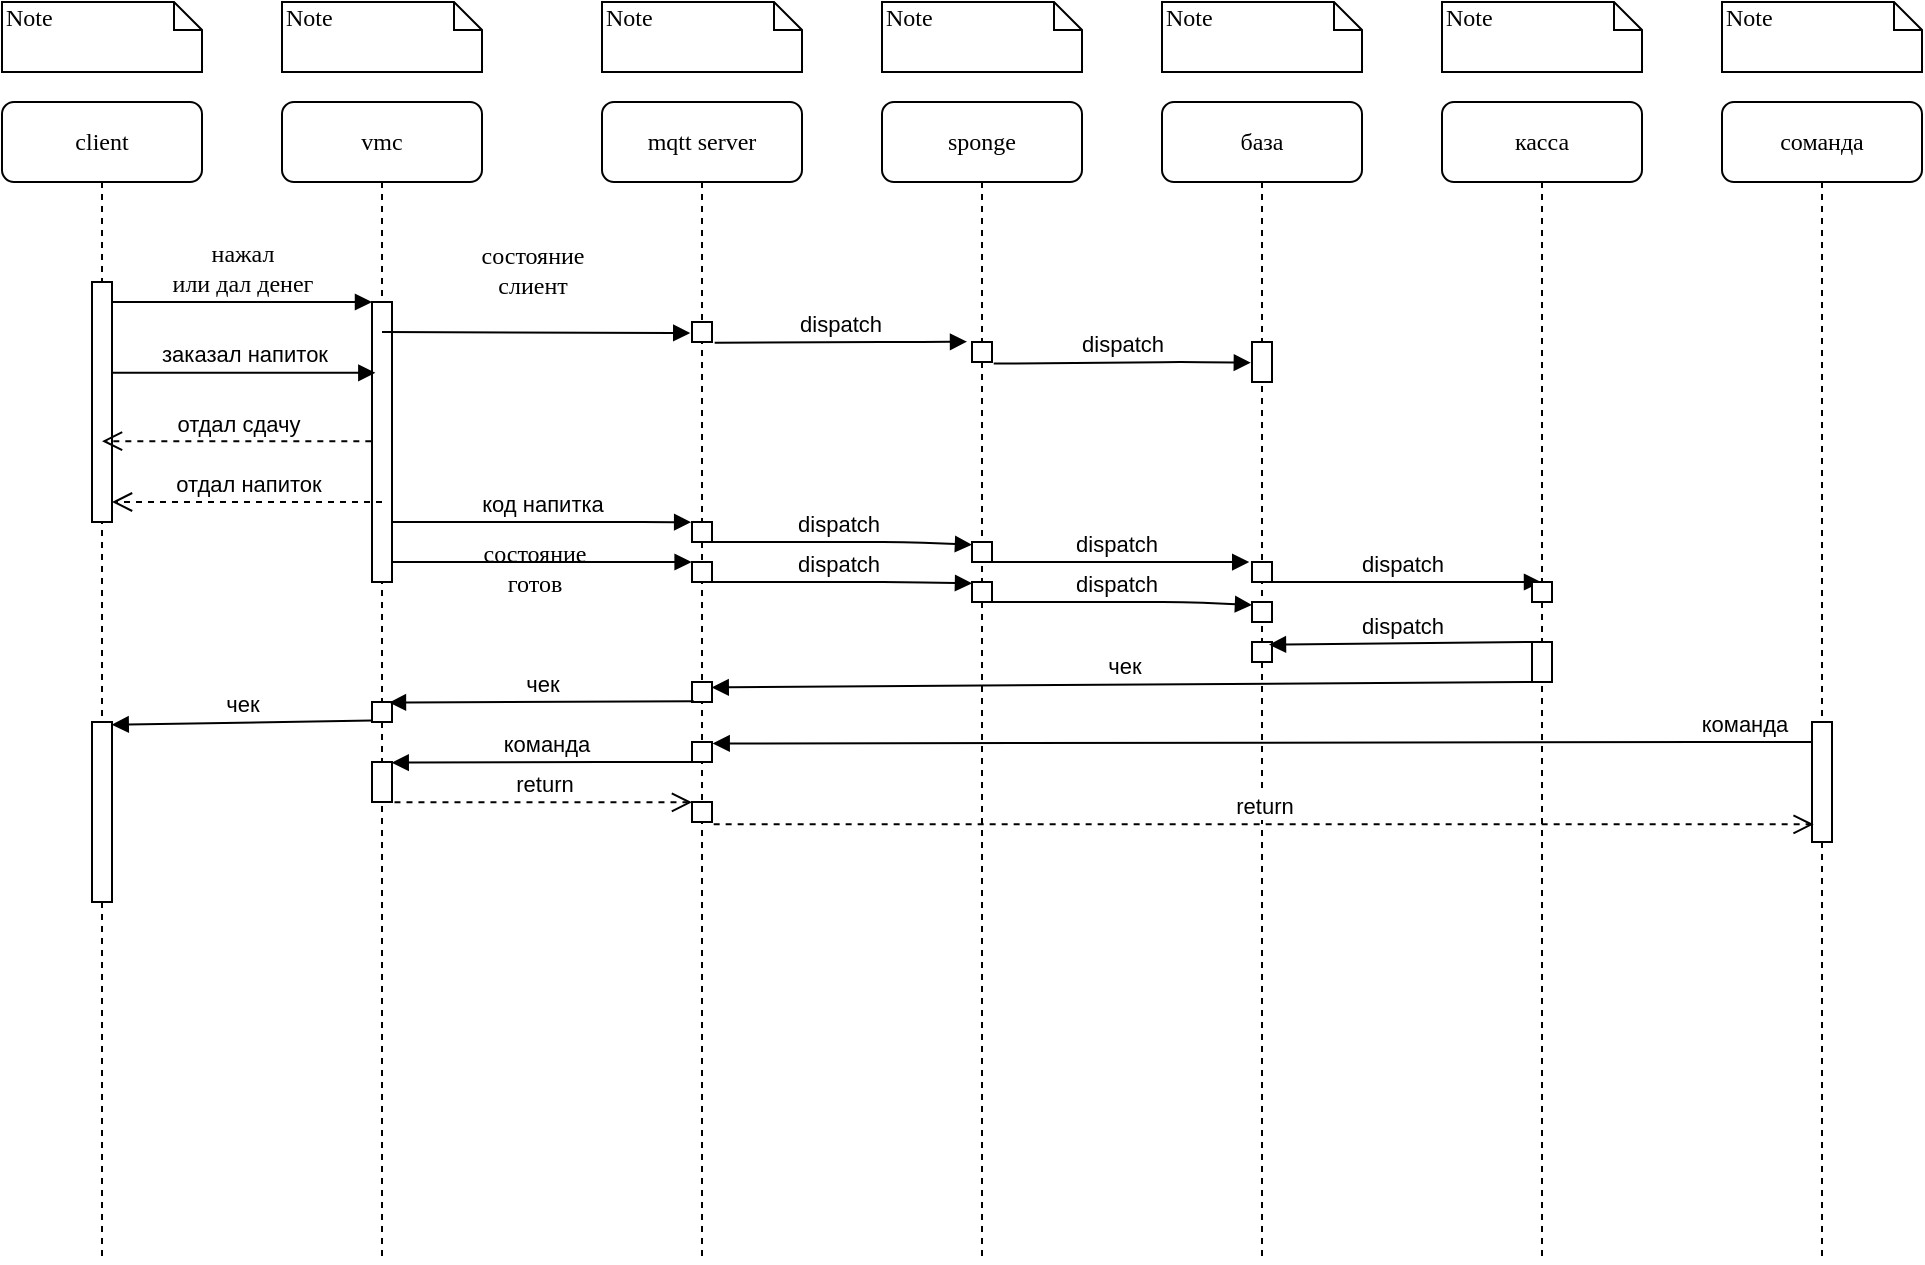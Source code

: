 <mxfile version="17.2.1" type="device" pages="2"><diagram name="Page-1" id="13e1069c-82ec-6db2-03f1-153e76fe0fe0"><mxGraphModel dx="1102" dy="977" grid="1" gridSize="10" guides="1" tooltips="1" connect="1" arrows="1" fold="1" page="1" pageScale="1" pageWidth="1100" pageHeight="850" background="none" math="0" shadow="0"><root><mxCell id="0"/><mxCell id="1" parent="0"/><mxCell id="7baba1c4bc27f4b0-2" value="vmc" style="shape=umlLifeline;perimeter=lifelinePerimeter;whiteSpace=wrap;html=1;container=1;collapsible=0;recursiveResize=0;outlineConnect=0;rounded=1;shadow=0;comic=0;labelBackgroundColor=none;strokeWidth=1;fontFamily=Verdana;fontSize=12;align=center;" parent="1" vertex="1"><mxGeometry x="240" y="80" width="100" height="580" as="geometry"/></mxCell><mxCell id="7baba1c4bc27f4b0-10" value="" style="html=1;points=[];perimeter=orthogonalPerimeter;rounded=0;shadow=0;comic=0;labelBackgroundColor=none;strokeWidth=1;fontFamily=Verdana;fontSize=12;align=center;" parent="7baba1c4bc27f4b0-2" vertex="1"><mxGeometry x="45" y="100" width="10" height="140" as="geometry"/></mxCell><mxCell id="7baba1c4bc27f4b0-3" value="&lt;div&gt;mqtt server&lt;/div&gt;" style="shape=umlLifeline;perimeter=lifelinePerimeter;whiteSpace=wrap;html=1;container=1;collapsible=0;recursiveResize=0;outlineConnect=0;rounded=1;shadow=0;comic=0;labelBackgroundColor=none;strokeWidth=1;fontFamily=Verdana;fontSize=12;align=center;" parent="1" vertex="1"><mxGeometry x="400" y="80" width="100" height="580" as="geometry"/></mxCell><mxCell id="7baba1c4bc27f4b0-4" value="sponge" style="shape=umlLifeline;perimeter=lifelinePerimeter;whiteSpace=wrap;html=1;container=1;collapsible=0;recursiveResize=0;outlineConnect=0;rounded=1;shadow=0;comic=0;labelBackgroundColor=none;strokeWidth=1;fontFamily=Verdana;fontSize=12;align=center;" parent="1" vertex="1"><mxGeometry x="540" y="80" width="100" height="580" as="geometry"/></mxCell><mxCell id="7baba1c4bc27f4b0-5" value="база" style="shape=umlLifeline;perimeter=lifelinePerimeter;whiteSpace=wrap;html=1;container=1;collapsible=0;recursiveResize=0;outlineConnect=0;rounded=1;shadow=0;comic=0;labelBackgroundColor=none;strokeWidth=1;fontFamily=Verdana;fontSize=12;align=center;" parent="1" vertex="1"><mxGeometry x="680" y="80" width="100" height="580" as="geometry"/></mxCell><mxCell id="7baba1c4bc27f4b0-6" value="&lt;div&gt;касса&lt;/div&gt;" style="shape=umlLifeline;perimeter=lifelinePerimeter;whiteSpace=wrap;html=1;container=1;collapsible=0;recursiveResize=0;outlineConnect=0;rounded=1;shadow=0;comic=0;labelBackgroundColor=none;strokeWidth=1;fontFamily=Verdana;fontSize=12;align=center;" parent="1" vertex="1"><mxGeometry x="820" y="80" width="100" height="580" as="geometry"/></mxCell><mxCell id="7baba1c4bc27f4b0-7" value="соманда" style="shape=umlLifeline;perimeter=lifelinePerimeter;whiteSpace=wrap;html=1;container=1;collapsible=0;recursiveResize=0;outlineConnect=0;rounded=1;shadow=0;comic=0;labelBackgroundColor=none;strokeWidth=1;fontFamily=Verdana;fontSize=12;align=center;" parent="1" vertex="1"><mxGeometry x="960" y="80" width="100" height="580" as="geometry"/></mxCell><mxCell id="7baba1c4bc27f4b0-8" value="&lt;div&gt;client&lt;/div&gt;" style="shape=umlLifeline;perimeter=lifelinePerimeter;whiteSpace=wrap;html=1;container=1;collapsible=0;recursiveResize=0;outlineConnect=0;rounded=1;shadow=0;comic=0;labelBackgroundColor=none;strokeWidth=1;fontFamily=Verdana;fontSize=12;align=center;" parent="1" vertex="1"><mxGeometry x="100" y="80" width="100" height="580" as="geometry"/></mxCell><mxCell id="7baba1c4bc27f4b0-9" value="" style="html=1;points=[];perimeter=orthogonalPerimeter;rounded=0;shadow=0;comic=0;labelBackgroundColor=none;strokeWidth=1;fontFamily=Verdana;fontSize=12;align=center;" parent="7baba1c4bc27f4b0-8" vertex="1"><mxGeometry x="45" y="90" width="10" height="120" as="geometry"/></mxCell><mxCell id="7baba1c4bc27f4b0-11" value="нажал &lt;br&gt;или дал денег" style="html=1;verticalAlign=bottom;endArrow=block;entryX=0;entryY=0;labelBackgroundColor=none;fontFamily=Verdana;fontSize=12;edgeStyle=elbowEdgeStyle;elbow=vertical;" parent="1" source="7baba1c4bc27f4b0-9" target="7baba1c4bc27f4b0-10" edge="1"><mxGeometry relative="1" as="geometry"><mxPoint x="220" y="190" as="sourcePoint"/></mxGeometry></mxCell><mxCell id="7baba1c4bc27f4b0-14" value="&lt;div&gt;состояние &lt;br&gt;&lt;/div&gt;&lt;div&gt;слиент&lt;/div&gt;" style="html=1;verticalAlign=bottom;endArrow=block;labelBackgroundColor=none;fontFamily=Verdana;fontSize=12;edgeStyle=elbowEdgeStyle;elbow=vertical;entryX=-0.088;entryY=0.567;entryDx=0;entryDy=0;entryPerimeter=0;" parent="1" target="6Q0zn3Mrlz4y0cBQTXPD-2" edge="1"><mxGeometry x="-0.029" y="15" relative="1" as="geometry"><mxPoint x="290" y="195" as="sourcePoint"/><mxPoint x="445" y="195.333" as="targetPoint"/><mxPoint as="offset"/></mxGeometry></mxCell><mxCell id="7baba1c4bc27f4b0-40" value="Note" style="shape=note;whiteSpace=wrap;html=1;size=14;verticalAlign=top;align=left;spacingTop=-6;rounded=0;shadow=0;comic=0;labelBackgroundColor=none;strokeWidth=1;fontFamily=Verdana;fontSize=12" parent="1" vertex="1"><mxGeometry x="100" y="30" width="100" height="35" as="geometry"/></mxCell><mxCell id="7baba1c4bc27f4b0-41" value="Note" style="shape=note;whiteSpace=wrap;html=1;size=14;verticalAlign=top;align=left;spacingTop=-6;rounded=0;shadow=0;comic=0;labelBackgroundColor=none;strokeWidth=1;fontFamily=Verdana;fontSize=12" parent="1" vertex="1"><mxGeometry x="240" y="30" width="100" height="35" as="geometry"/></mxCell><mxCell id="7baba1c4bc27f4b0-42" value="Note" style="shape=note;whiteSpace=wrap;html=1;size=14;verticalAlign=top;align=left;spacingTop=-6;rounded=0;shadow=0;comic=0;labelBackgroundColor=none;strokeWidth=1;fontFamily=Verdana;fontSize=12" parent="1" vertex="1"><mxGeometry x="400" y="30" width="100" height="35" as="geometry"/></mxCell><mxCell id="7baba1c4bc27f4b0-43" value="Note" style="shape=note;whiteSpace=wrap;html=1;size=14;verticalAlign=top;align=left;spacingTop=-6;rounded=0;shadow=0;comic=0;labelBackgroundColor=none;strokeWidth=1;fontFamily=Verdana;fontSize=12" parent="1" vertex="1"><mxGeometry x="540" y="30" width="100" height="35" as="geometry"/></mxCell><mxCell id="7baba1c4bc27f4b0-44" value="Note" style="shape=note;whiteSpace=wrap;html=1;size=14;verticalAlign=top;align=left;spacingTop=-6;rounded=0;shadow=0;comic=0;labelBackgroundColor=none;strokeWidth=1;fontFamily=Verdana;fontSize=12" parent="1" vertex="1"><mxGeometry x="680" y="30" width="100" height="35" as="geometry"/></mxCell><mxCell id="7baba1c4bc27f4b0-45" value="Note" style="shape=note;whiteSpace=wrap;html=1;size=14;verticalAlign=top;align=left;spacingTop=-6;rounded=0;shadow=0;comic=0;labelBackgroundColor=none;strokeWidth=1;fontFamily=Verdana;fontSize=12" parent="1" vertex="1"><mxGeometry x="820" y="30" width="100" height="35" as="geometry"/></mxCell><mxCell id="7baba1c4bc27f4b0-46" value="Note" style="shape=note;whiteSpace=wrap;html=1;size=14;verticalAlign=top;align=left;spacingTop=-6;rounded=0;shadow=0;comic=0;labelBackgroundColor=none;strokeWidth=1;fontFamily=Verdana;fontSize=12" parent="1" vertex="1"><mxGeometry x="960" y="30" width="100" height="35" as="geometry"/></mxCell><mxCell id="YEw49gyUnWxA3l_J1e2n-14" value="отдал напиток" style="html=1;verticalAlign=bottom;endArrow=open;dashed=1;endSize=8;" parent="1" source="7baba1c4bc27f4b0-2" target="7baba1c4bc27f4b0-9" edge="1"><mxGeometry relative="1" as="geometry"><mxPoint x="280" y="279" as="sourcePoint"/><mxPoint x="310" y="170" as="targetPoint"/><Array as="points"><mxPoint x="290" y="280"/></Array></mxGeometry></mxCell><mxCell id="YEw49gyUnWxA3l_J1e2n-16" value="заказал напиток" style="html=1;verticalAlign=bottom;endArrow=block;entryX=0.167;entryY=0.253;entryDx=0;entryDy=0;entryPerimeter=0;" parent="1" source="7baba1c4bc27f4b0-9" target="7baba1c4bc27f4b0-10" edge="1"><mxGeometry width="80" relative="1" as="geometry"><mxPoint x="190" y="210.0" as="sourcePoint"/><mxPoint x="270" y="210.0" as="targetPoint"/></mxGeometry></mxCell><mxCell id="YEw49gyUnWxA3l_J1e2n-17" value="отдал сдачу" style="html=1;verticalAlign=bottom;endArrow=open;dashed=1;endSize=8;" parent="1" target="7baba1c4bc27f4b0-8" edge="1"><mxGeometry relative="1" as="geometry"><mxPoint x="284.667" y="249.58" as="sourcePoint"/><mxPoint x="150" y="249.58" as="targetPoint"/><Array as="points"><mxPoint x="285" y="249.58"/><mxPoint x="195" y="249.58"/></Array></mxGeometry></mxCell><mxCell id="YEw49gyUnWxA3l_J1e2n-33" value="dispatch" style="html=1;verticalAlign=bottom;endArrow=block;entryX=-0.248;entryY=-0.014;entryDx=0;entryDy=0;entryPerimeter=0;exitX=1.133;exitY=1.033;exitDx=0;exitDy=0;exitPerimeter=0;" parent="1" source="6Q0zn3Mrlz4y0cBQTXPD-2" target="6Q0zn3Mrlz4y0cBQTXPD-6" edge="1"><mxGeometry width="80" relative="1" as="geometry"><mxPoint x="390" y="340" as="sourcePoint"/><mxPoint x="470" y="340" as="targetPoint"/><Array as="points"><mxPoint x="550" y="200"/></Array></mxGeometry></mxCell><mxCell id="YEw49gyUnWxA3l_J1e2n-34" value="dispatch" style="html=1;verticalAlign=bottom;endArrow=block;entryX=-0.057;entryY=0.517;entryDx=0;entryDy=0;entryPerimeter=0;exitX=1.086;exitY=1.081;exitDx=0;exitDy=0;exitPerimeter=0;" parent="1" source="6Q0zn3Mrlz4y0cBQTXPD-6" target="6Q0zn3Mrlz4y0cBQTXPD-5" edge="1"><mxGeometry width="80" relative="1" as="geometry"><mxPoint x="610" y="330" as="sourcePoint"/><mxPoint x="690" y="330" as="targetPoint"/><Array as="points"><mxPoint x="690" y="210"/></Array></mxGeometry></mxCell><mxCell id="YEw49gyUnWxA3l_J1e2n-35" value="код напитка" style="html=1;verticalAlign=bottom;endArrow=block;entryX=-0.042;entryY=0.009;entryDx=0;entryDy=0;entryPerimeter=0;" parent="1" source="7baba1c4bc27f4b0-10" target="6Q0zn3Mrlz4y0cBQTXPD-4" edge="1"><mxGeometry width="80" relative="1" as="geometry"><mxPoint x="390" y="340" as="sourcePoint"/><mxPoint x="470" y="340" as="targetPoint"/><Array as="points"><mxPoint x="410" y="290"/></Array></mxGeometry></mxCell><mxCell id="YEw49gyUnWxA3l_J1e2n-36" value="dispatch" style="html=1;verticalAlign=bottom;endArrow=block;entryX=0;entryY=0.133;entryDx=0;entryDy=0;entryPerimeter=0;" parent="1" target="6Q0zn3Mrlz4y0cBQTXPD-10" edge="1"><mxGeometry width="80" relative="1" as="geometry"><mxPoint x="450.167" y="300" as="sourcePoint"/><mxPoint x="590.0" y="300" as="targetPoint"/><Array as="points"><mxPoint x="550.5" y="300"/></Array></mxGeometry></mxCell><mxCell id="YEw49gyUnWxA3l_J1e2n-37" value="dispatch" style="html=1;verticalAlign=bottom;endArrow=block;entryX=-0.139;entryY=0.006;entryDx=0;entryDy=0;entryPerimeter=0;" parent="1" target="6Q0zn3Mrlz4y0cBQTXPD-14" edge="1"><mxGeometry width="80" relative="1" as="geometry"><mxPoint x="589.997" y="310" as="sourcePoint"/><mxPoint x="729.83" y="310" as="targetPoint"/><Array as="points"><mxPoint x="690.33" y="310"/></Array></mxGeometry></mxCell><mxCell id="YEw49gyUnWxA3l_J1e2n-38" value="dispatch" style="html=1;verticalAlign=bottom;endArrow=block;" parent="1" target="7baba1c4bc27f4b0-6" edge="1"><mxGeometry width="80" relative="1" as="geometry"><mxPoint x="730" y="320" as="sourcePoint"/><mxPoint x="810" y="320" as="targetPoint"/></mxGeometry></mxCell><mxCell id="YEw49gyUnWxA3l_J1e2n-44" value="&lt;div&gt;состояние &lt;br&gt;&lt;/div&gt;&lt;div&gt;готов&lt;/div&gt;" style="html=1;verticalAlign=bottom;endArrow=block;labelBackgroundColor=none;fontFamily=Verdana;fontSize=12;edgeStyle=elbowEdgeStyle;elbow=vertical;entryX=-0.019;entryY=-0.037;entryDx=0;entryDy=0;entryPerimeter=0;" parent="1" target="6Q0zn3Mrlz4y0cBQTXPD-11" edge="1"><mxGeometry x="-0.057" y="-20" relative="1" as="geometry"><mxPoint x="295" y="310" as="sourcePoint"/><mxPoint x="454.5" y="310.333" as="targetPoint"/><mxPoint as="offset"/></mxGeometry></mxCell><mxCell id="YEw49gyUnWxA3l_J1e2n-45" value="dispatch" style="html=1;verticalAlign=bottom;endArrow=block;entryX=0;entryY=0.067;entryDx=0;entryDy=0;entryPerimeter=0;" parent="1" target="6Q0zn3Mrlz4y0cBQTXPD-19" edge="1"><mxGeometry width="80" relative="1" as="geometry"><mxPoint x="450.167" y="320" as="sourcePoint"/><mxPoint x="590" y="320" as="targetPoint"/><Array as="points"><mxPoint x="550.5" y="320"/></Array></mxGeometry></mxCell><mxCell id="YEw49gyUnWxA3l_J1e2n-46" value="dispatch" style="html=1;verticalAlign=bottom;endArrow=block;entryX=0;entryY=0.144;entryDx=0;entryDy=0;entryPerimeter=0;" parent="1" target="6Q0zn3Mrlz4y0cBQTXPD-23" edge="1"><mxGeometry width="80" relative="1" as="geometry"><mxPoint x="589.997" y="330" as="sourcePoint"/><mxPoint x="729.83" y="330" as="targetPoint"/><Array as="points"><mxPoint x="690.33" y="330"/></Array></mxGeometry></mxCell><mxCell id="YEw49gyUnWxA3l_J1e2n-48" value="команда" style="html=1;verticalAlign=bottom;endArrow=block;entryX=1.035;entryY=0.074;entryDx=0;entryDy=0;entryPerimeter=0;" parent="1" source="7baba1c4bc27f4b0-7" target="6Q0zn3Mrlz4y0cBQTXPD-17" edge="1"><mxGeometry x="-0.859" width="80" relative="1" as="geometry"><mxPoint x="880" y="480" as="sourcePoint"/><mxPoint x="960" y="480" as="targetPoint"/><Array as="points"><mxPoint x="960" y="400"/></Array><mxPoint as="offset"/></mxGeometry></mxCell><mxCell id="YEw49gyUnWxA3l_J1e2n-49" value="" style="html=1;points=[];perimeter=orthogonalPerimeter;" parent="1" vertex="1"><mxGeometry x="1005" y="390" width="10" height="60" as="geometry"/></mxCell><mxCell id="YEw49gyUnWxA3l_J1e2n-51" value="команда" style="html=1;verticalAlign=bottom;endArrow=block;entryX=0.986;entryY=0.016;entryDx=0;entryDy=0;entryPerimeter=0;" parent="1" source="7baba1c4bc27f4b0-3" target="YEw49gyUnWxA3l_J1e2n-52" edge="1"><mxGeometry width="80" relative="1" as="geometry"><mxPoint x="340" y="490" as="sourcePoint"/><mxPoint x="420" y="490" as="targetPoint"/><Array as="points"><mxPoint x="410" y="410"/></Array></mxGeometry></mxCell><mxCell id="YEw49gyUnWxA3l_J1e2n-52" value="" style="html=1;points=[];perimeter=orthogonalPerimeter;" parent="1" vertex="1"><mxGeometry x="285" y="410" width="10" height="20" as="geometry"/></mxCell><mxCell id="YEw49gyUnWxA3l_J1e2n-58" value="return" style="html=1;verticalAlign=bottom;endArrow=open;dashed=1;endSize=8;exitX=1.124;exitY=1.008;exitDx=0;exitDy=0;exitPerimeter=0;" parent="1" source="YEw49gyUnWxA3l_J1e2n-52" target="6Q0zn3Mrlz4y0cBQTXPD-7" edge="1"><mxGeometry relative="1" as="geometry"><mxPoint x="295" y="490.0" as="sourcePoint"/><mxPoint x="447.0" y="490.0" as="targetPoint"/></mxGeometry></mxCell><mxCell id="YEw49gyUnWxA3l_J1e2n-59" value="return" style="html=1;verticalAlign=bottom;endArrow=open;dashed=1;endSize=8;exitX=1.083;exitY=1.117;exitDx=0;exitDy=0;exitPerimeter=0;entryX=0.083;entryY=0.853;entryDx=0;entryDy=0;entryPerimeter=0;" parent="1" source="6Q0zn3Mrlz4y0cBQTXPD-7" target="YEw49gyUnWxA3l_J1e2n-49" edge="1"><mxGeometry relative="1" as="geometry"><mxPoint x="453.33" y="500" as="sourcePoint"/><mxPoint x="990" y="441" as="targetPoint"/></mxGeometry></mxCell><mxCell id="6Q0zn3Mrlz4y0cBQTXPD-2" value="" style="html=1;points=[];perimeter=orthogonalPerimeter;" parent="1" vertex="1"><mxGeometry x="445" y="190" width="10" height="10" as="geometry"/></mxCell><mxCell id="6Q0zn3Mrlz4y0cBQTXPD-4" value="" style="html=1;points=[];perimeter=orthogonalPerimeter;" parent="1" vertex="1"><mxGeometry x="445" y="290" width="10" height="10" as="geometry"/></mxCell><mxCell id="6Q0zn3Mrlz4y0cBQTXPD-5" value="" style="html=1;points=[];perimeter=orthogonalPerimeter;" parent="1" vertex="1"><mxGeometry x="725" y="200" width="10" height="20" as="geometry"/></mxCell><mxCell id="6Q0zn3Mrlz4y0cBQTXPD-6" value="" style="html=1;points=[];perimeter=orthogonalPerimeter;" parent="1" vertex="1"><mxGeometry x="585" y="200" width="10" height="10" as="geometry"/></mxCell><mxCell id="6Q0zn3Mrlz4y0cBQTXPD-7" value="" style="html=1;points=[];perimeter=orthogonalPerimeter;" parent="1" vertex="1"><mxGeometry x="445" y="430" width="10" height="10" as="geometry"/></mxCell><mxCell id="6Q0zn3Mrlz4y0cBQTXPD-10" value="" style="html=1;points=[];perimeter=orthogonalPerimeter;" parent="1" vertex="1"><mxGeometry x="585" y="300" width="10" height="10" as="geometry"/></mxCell><mxCell id="6Q0zn3Mrlz4y0cBQTXPD-11" value="" style="html=1;points=[];perimeter=orthogonalPerimeter;" parent="1" vertex="1"><mxGeometry x="445" y="310" width="10" height="10" as="geometry"/></mxCell><mxCell id="6Q0zn3Mrlz4y0cBQTXPD-12" value="" style="html=1;points=[];perimeter=orthogonalPerimeter;" parent="1" vertex="1"><mxGeometry x="285" y="380" width="10" height="10" as="geometry"/></mxCell><mxCell id="6Q0zn3Mrlz4y0cBQTXPD-13" value="" style="html=1;points=[];perimeter=orthogonalPerimeter;" parent="1" vertex="1"><mxGeometry x="445" y="370" width="10" height="10" as="geometry"/></mxCell><mxCell id="6Q0zn3Mrlz4y0cBQTXPD-14" value="" style="html=1;points=[];perimeter=orthogonalPerimeter;" parent="1" vertex="1"><mxGeometry x="725" y="310" width="10" height="10" as="geometry"/></mxCell><mxCell id="6Q0zn3Mrlz4y0cBQTXPD-15" value="" style="html=1;points=[];perimeter=orthogonalPerimeter;" parent="1" vertex="1"><mxGeometry x="865" y="350" width="10" height="20" as="geometry"/></mxCell><mxCell id="6Q0zn3Mrlz4y0cBQTXPD-16" value="" style="html=1;points=[];perimeter=orthogonalPerimeter;" parent="1" vertex="1"><mxGeometry x="145" y="390" width="10" height="90" as="geometry"/></mxCell><mxCell id="6Q0zn3Mrlz4y0cBQTXPD-17" value="" style="html=1;points=[];perimeter=orthogonalPerimeter;" parent="1" vertex="1"><mxGeometry x="445" y="400" width="10" height="10" as="geometry"/></mxCell><mxCell id="6Q0zn3Mrlz4y0cBQTXPD-19" value="" style="html=1;points=[];perimeter=orthogonalPerimeter;" parent="1" vertex="1"><mxGeometry x="585" y="320" width="10" height="10" as="geometry"/></mxCell><mxCell id="6Q0zn3Mrlz4y0cBQTXPD-22" value="" style="html=1;points=[];perimeter=orthogonalPerimeter;" parent="1" vertex="1"><mxGeometry x="725" y="350" width="10" height="10" as="geometry"/></mxCell><mxCell id="6Q0zn3Mrlz4y0cBQTXPD-23" value="" style="html=1;points=[];perimeter=orthogonalPerimeter;" parent="1" vertex="1"><mxGeometry x="725" y="330" width="10" height="10" as="geometry"/></mxCell><mxCell id="6Q0zn3Mrlz4y0cBQTXPD-26" value="" style="html=1;points=[];perimeter=orthogonalPerimeter;" parent="1" vertex="1"><mxGeometry x="865" y="320" width="10" height="10" as="geometry"/></mxCell><mxCell id="6Q0zn3Mrlz4y0cBQTXPD-27" value="dispatch" style="html=1;verticalAlign=bottom;endArrow=block;exitX=0.159;exitY=-0.003;exitDx=0;exitDy=0;exitPerimeter=0;entryX=0.848;entryY=0.131;entryDx=0;entryDy=0;entryPerimeter=0;" parent="1" source="6Q0zn3Mrlz4y0cBQTXPD-15" target="6Q0zn3Mrlz4y0cBQTXPD-22" edge="1"><mxGeometry width="80" relative="1" as="geometry"><mxPoint x="760" y="350" as="sourcePoint"/><mxPoint x="840" y="350" as="targetPoint"/></mxGeometry></mxCell><mxCell id="6Q0zn3Mrlz4y0cBQTXPD-28" value="чек" style="html=1;verticalAlign=bottom;endArrow=block;exitX=0.159;exitY=0.997;exitDx=0;exitDy=0;exitPerimeter=0;entryX=0.986;entryY=0.269;entryDx=0;entryDy=0;entryPerimeter=0;" parent="1" source="6Q0zn3Mrlz4y0cBQTXPD-15" target="6Q0zn3Mrlz4y0cBQTXPD-13" edge="1"><mxGeometry width="80" relative="1" as="geometry"><mxPoint x="750" y="370" as="sourcePoint"/><mxPoint x="830" y="370" as="targetPoint"/></mxGeometry></mxCell><mxCell id="6Q0zn3Mrlz4y0cBQTXPD-29" value="&lt;div&gt;чек&lt;/div&gt;" style="html=1;verticalAlign=bottom;endArrow=block;exitX=0.09;exitY=0.959;exitDx=0;exitDy=0;exitPerimeter=0;entryX=0.848;entryY=0.028;entryDx=0;entryDy=0;entryPerimeter=0;" parent="1" source="6Q0zn3Mrlz4y0cBQTXPD-13" target="6Q0zn3Mrlz4y0cBQTXPD-12" edge="1"><mxGeometry width="80" relative="1" as="geometry"><mxPoint x="340" y="349.31" as="sourcePoint"/><mxPoint x="420" y="349.31" as="targetPoint"/></mxGeometry></mxCell><mxCell id="6Q0zn3Mrlz4y0cBQTXPD-30" value="чек" style="html=1;verticalAlign=bottom;endArrow=block;exitX=0.09;exitY=0.959;exitDx=0;exitDy=0;exitPerimeter=0;entryX=0.986;entryY=0.015;entryDx=0;entryDy=0;entryPerimeter=0;" parent="1" target="6Q0zn3Mrlz4y0cBQTXPD-16" edge="1"><mxGeometry width="80" relative="1" as="geometry"><mxPoint x="285.0" y="389.31" as="sourcePoint"/><mxPoint x="132.58" y="390" as="targetPoint"/></mxGeometry></mxCell></root></mxGraphModel></diagram><diagram id="Evw9ua-XyTRHrKgiXs14" name="QR pay"><mxGraphModel dx="722" dy="616" grid="1" gridSize="10" guides="1" tooltips="1" connect="1" arrows="1" fold="1" page="1" pageScale="1" pageWidth="1169" pageHeight="827" math="0" shadow="0"><root><mxCell id="ZUaFuSOzdFuLuTceaGKK-0"/><mxCell id="ZUaFuSOzdFuLuTceaGKK-1" parent="ZUaFuSOzdFuLuTceaGKK-0"/><mxCell id="j3_WyYq9qNtgZPfA4RPi-10" value="сброс QR" style="endArrow=classic;html=1;rounded=0;fontSize=8;strokeColor=default;" parent="ZUaFuSOzdFuLuTceaGKK-1" source="gB1osuDlbKmSC2lYXFxJ-5" edge="1"><mxGeometry x="-0.023" y="10" width="50" height="50" relative="1" as="geometry"><mxPoint x="437.024" y="367" as="sourcePoint"/><mxPoint x="580.5" y="367" as="targetPoint"/><Array as="points"><mxPoint x="560" y="367"/></Array><mxPoint as="offset"/></mxGeometry></mxCell><mxCell id="_ihWli41ythA1dmQ43kQ-8" value="успешно приготовил" style="html=1;verticalAlign=bottom;endArrow=block;labelBackgroundColor=none;fontFamily=Verdana;fontSize=9;edgeStyle=elbowEdgeStyle;elbow=vertical;" parent="ZUaFuSOzdFuLuTceaGKK-1" edge="1"><mxGeometry x="-0.686" relative="1" as="geometry"><mxPoint x="279.929" y="383" as="sourcePoint"/><mxPoint x="715.5" y="383" as="targetPoint"/><mxPoint as="offset"/><Array as="points"/></mxGeometry></mxCell><mxCell id="j3_WyYq9qNtgZPfA4RPi-9" value="запись оплаты" style="endArrow=classic;html=1;rounded=0;fontSize=8;strokeColor=default;" parent="ZUaFuSOzdFuLuTceaGKK-1" source="gB1osuDlbKmSC2lYXFxJ-5" edge="1"><mxGeometry x="0.518" y="10" width="50" height="50" relative="1" as="geometry"><mxPoint x="437.024" y="349" as="sourcePoint"/><mxPoint x="715.5" y="349" as="targetPoint"/><Array as="points"/><mxPoint as="offset"/></mxGeometry></mxCell><mxCell id="j3_WyYq9qNtgZPfA4RPi-5" value="оплата" style="endArrow=classic;html=1;rounded=0;fontSize=9;strokeColor=default;" parent="ZUaFuSOzdFuLuTceaGKK-1" source="gB1osuDlbKmSC2lYXFxJ-3" edge="1"><mxGeometry x="-0.718" y="10" width="50" height="50" relative="1" as="geometry"><mxPoint x="160" y="305" as="sourcePoint"/><mxPoint x="580.5" y="305" as="targetPoint"/><mxPoint as="offset"/></mxGeometry></mxCell><mxCell id="gB1osuDlbKmSC2lYXFxJ-0" value="vmc" style="shape=umlLifeline;perimeter=lifelinePerimeter;whiteSpace=wrap;html=1;container=1;collapsible=0;recursiveResize=0;outlineConnect=0;rounded=1;shadow=0;comic=0;labelBackgroundColor=none;strokeWidth=1;fontFamily=Verdana;fontSize=12;align=center;" parent="ZUaFuSOzdFuLuTceaGKK-1" vertex="1"><mxGeometry x="230" y="80" width="100" height="720" as="geometry"/></mxCell><mxCell id="_ihWli41ythA1dmQ43kQ-6" value="команда готовить" style="html=1;verticalAlign=bottom;endArrow=open;dashed=1;endSize=8;exitX=-0.033;exitY=0.667;exitDx=0;exitDy=0;exitPerimeter=0;" parent="gB1osuDlbKmSC2lYXFxJ-0" target="gB1osuDlbKmSC2lYXFxJ-0" edge="1"><mxGeometry x="0.028" relative="1" as="geometry"><mxPoint x="188.67" y="278" as="sourcePoint"/><mxPoint x="55" y="278.16" as="targetPoint"/><mxPoint as="offset"/></mxGeometry></mxCell><mxCell id="j3_WyYq9qNtgZPfA4RPi-57" value="успешно отдал" style="html=1;verticalAlign=bottom;endArrow=open;dashed=1;endSize=8;" parent="gB1osuDlbKmSC2lYXFxJ-0" edge="1"><mxGeometry relative="1" as="geometry"><mxPoint x="54" y="289.17" as="sourcePoint"/><mxPoint x="-74.17" y="289.17" as="targetPoint"/></mxGeometry></mxCell><mxCell id="j3_WyYq9qNtgZPfA4RPi-59" value="оплата прошла" style="html=1;verticalAlign=bottom;endArrow=open;dashed=1;endSize=8;" parent="gB1osuDlbKmSC2lYXFxJ-0" edge="1"><mxGeometry relative="1" as="geometry"><mxPoint x="355" y="247.3" as="sourcePoint"/><mxPoint x="194.429" y="247.3" as="targetPoint"/></mxGeometry></mxCell><mxCell id="gB1osuDlbKmSC2lYXFxJ-3" value="&lt;div&gt;client&lt;/div&gt;" style="shape=umlLifeline;perimeter=lifelinePerimeter;whiteSpace=wrap;html=1;container=1;collapsible=0;recursiveResize=0;outlineConnect=0;rounded=1;shadow=0;comic=0;labelBackgroundColor=none;strokeWidth=1;fontFamily=Verdana;fontSize=12;align=center;" parent="ZUaFuSOzdFuLuTceaGKK-1" vertex="1"><mxGeometry x="100" y="80" width="103" height="720" as="geometry"/></mxCell><mxCell id="j3_WyYq9qNtgZPfA4RPi-24" value="complete" style="swimlane;horizontal=0;fontSize=16;fontColor=#CCCCCC;labelBorderColor=none;strokeColor=#9999FF;" parent="gB1osuDlbKmSC2lYXFxJ-3" vertex="1"><mxGeometry x="-10" y="210" width="680" height="170" as="geometry"/></mxCell><mxCell id="j3_WyYq9qNtgZPfA4RPi-38" value="" style="html=1;points=[];perimeter=orthogonalPerimeter;rounded=0;shadow=0;comic=0;labelBackgroundColor=none;strokeWidth=1;fontFamily=Verdana;fontSize=12;align=center;" parent="j3_WyYq9qNtgZPfA4RPi-24" vertex="1"><mxGeometry x="185" y="143" width="10" height="14" as="geometry"/></mxCell><mxCell id="gB1osuDlbKmSC2lYXFxJ-5" value="&lt;div&gt;tax&lt;/div&gt;" style="shape=umlLifeline;perimeter=lifelinePerimeter;whiteSpace=wrap;html=1;container=1;collapsible=0;recursiveResize=0;outlineConnect=0;rounded=1;shadow=0;comic=0;labelBackgroundColor=none;strokeWidth=1;fontFamily=Verdana;fontSize=12;align=center;" parent="ZUaFuSOzdFuLuTceaGKK-1" vertex="1"><mxGeometry x="369" y="80" width="100" height="720" as="geometry"/></mxCell><mxCell id="j3_WyYq9qNtgZPfA4RPi-30" value="" style="html=1;points=[];perimeter=orthogonalPerimeter;rounded=0;shadow=0;comic=0;labelBackgroundColor=none;strokeWidth=1;fontFamily=Verdana;fontSize=12;align=center;" parent="gB1osuDlbKmSC2lYXFxJ-5" vertex="1"><mxGeometry x="45" y="110" width="10" height="220" as="geometry"/></mxCell><mxCell id="j3_WyYq9qNtgZPfA4RPi-34" value="" style="html=1;points=[];perimeter=orthogonalPerimeter;rounded=0;shadow=0;comic=0;labelBackgroundColor=none;strokeWidth=1;fontFamily=Verdana;fontSize=12;align=center;" parent="gB1osuDlbKmSC2lYXFxJ-5" vertex="1"><mxGeometry x="45" y="350" width="10" height="14" as="geometry"/></mxCell><mxCell id="j3_WyYq9qNtgZPfA4RPi-74" value="" style="html=1;points=[];perimeter=orthogonalPerimeter;rounded=0;shadow=0;comic=0;labelBackgroundColor=none;strokeWidth=1;fontFamily=Verdana;fontSize=12;align=center;" parent="gB1osuDlbKmSC2lYXFxJ-5" vertex="1"><mxGeometry x="45" y="470" width="10" height="130" as="geometry"/></mxCell><mxCell id="gB1osuDlbKmSC2lYXFxJ-6" value="&lt;div&gt;QR bank&lt;/div&gt;" style="shape=umlLifeline;perimeter=lifelinePerimeter;whiteSpace=wrap;html=1;container=1;collapsible=0;recursiveResize=0;outlineConnect=0;rounded=1;shadow=0;comic=0;labelBackgroundColor=none;strokeWidth=1;fontFamily=Verdana;fontSize=12;align=center;" parent="ZUaFuSOzdFuLuTceaGKK-1" vertex="1"><mxGeometry x="531" y="80" width="100" height="720" as="geometry"/></mxCell><mxCell id="j3_WyYq9qNtgZPfA4RPi-31" value="" style="html=1;points=[];perimeter=orthogonalPerimeter;rounded=0;shadow=0;comic=0;labelBackgroundColor=none;strokeWidth=1;fontFamily=Verdana;fontSize=12;align=center;" parent="gB1osuDlbKmSC2lYXFxJ-6" vertex="1"><mxGeometry x="44" y="120" width="10" height="170" as="geometry"/></mxCell><mxCell id="j3_WyYq9qNtgZPfA4RPi-50" value="" style="html=1;points=[];perimeter=orthogonalPerimeter;rounded=0;shadow=0;comic=0;labelBackgroundColor=none;strokeWidth=1;fontFamily=Verdana;fontSize=12;align=center;" parent="gB1osuDlbKmSC2lYXFxJ-6" vertex="1"><mxGeometry x="43" y="390" width="10" height="30" as="geometry"/></mxCell><mxCell id="j3_WyYq9qNtgZPfA4RPi-76" value="" style="html=1;points=[];perimeter=orthogonalPerimeter;rounded=0;shadow=0;comic=0;labelBackgroundColor=none;strokeWidth=1;fontFamily=Verdana;fontSize=12;align=center;" parent="gB1osuDlbKmSC2lYXFxJ-6" vertex="1"><mxGeometry x="45" y="470" width="10" height="110" as="geometry"/></mxCell><mxCell id="nLdkjVHcifi3l0fjG27b-0" value="выбрал&amp;nbsp;напиток" style="html=1;verticalAlign=bottom;endArrow=block;" parent="ZUaFuSOzdFuLuTceaGKK-1" edge="1"><mxGeometry width="80" relative="1" as="geometry"><mxPoint x="151.524" y="174" as="sourcePoint"/><mxPoint x="279.5" y="174" as="targetPoint"/></mxGeometry></mxCell><mxCell id="Zp1l7OxYABxsD6jdhrHa-0" value="состояние&lt;br&gt;удаленная оплата&lt;br&gt;+код и цена" style="html=1;verticalAlign=bottom;endArrow=block;labelBackgroundColor=none;fontFamily=Verdana;fontSize=12;edgeStyle=elbowEdgeStyle;elbow=vertical;" parent="ZUaFuSOzdFuLuTceaGKK-1" target="gB1osuDlbKmSC2lYXFxJ-5" edge="1"><mxGeometry x="0.034" y="-1" relative="1" as="geometry"><mxPoint x="280.024" y="195.238" as="sourcePoint"/><mxPoint x="419.5" y="195.238" as="targetPoint"/><mxPoint as="offset"/></mxGeometry></mxCell><mxCell id="9B18Sx0HOarnux-t72NT-0" value="инициализация QR" style="html=1;verticalAlign=bottom;endArrow=block;labelBackgroundColor=none;fontFamily=Verdana;fontSize=12;edgeStyle=elbowEdgeStyle;elbow=vertical;" parent="ZUaFuSOzdFuLuTceaGKK-1" source="gB1osuDlbKmSC2lYXFxJ-5" edge="1"><mxGeometry x="0.034" y="-1" relative="1" as="geometry"><mxPoint x="420" y="208" as="sourcePoint"/><mxPoint x="580.5" y="208.08" as="targetPoint"/><mxPoint as="offset"/></mxGeometry></mxCell><mxCell id="_ihWli41ythA1dmQ43kQ-0" value="ID транзакции" style="html=1;verticalAlign=bottom;endArrow=open;dashed=1;endSize=8;" parent="ZUaFuSOzdFuLuTceaGKK-1" edge="1"><mxGeometry relative="1" as="geometry"><mxPoint x="580.5" y="236" as="sourcePoint"/><mxPoint x="420.024" y="236" as="targetPoint"/></mxGeometry></mxCell><mxCell id="_ihWli41ythA1dmQ43kQ-9" value="&lt;div&gt;база&lt;/div&gt;" style="shape=umlLifeline;perimeter=lifelinePerimeter;whiteSpace=wrap;html=1;container=1;collapsible=0;recursiveResize=0;outlineConnect=0;rounded=1;shadow=0;comic=0;labelBackgroundColor=none;strokeWidth=1;fontFamily=Verdana;fontSize=12;align=center;" parent="ZUaFuSOzdFuLuTceaGKK-1" vertex="1"><mxGeometry x="666" y="80" width="100" height="720" as="geometry"/></mxCell><mxCell id="j3_WyYq9qNtgZPfA4RPi-33" value="" style="html=1;points=[];perimeter=orthogonalPerimeter;rounded=0;shadow=0;comic=0;labelBackgroundColor=none;strokeWidth=1;fontFamily=Verdana;fontSize=12;align=center;" parent="_ihWli41ythA1dmQ43kQ-9" vertex="1"><mxGeometry x="45" y="353" width="10" height="14" as="geometry"/></mxCell><mxCell id="j3_WyYq9qNtgZPfA4RPi-77" value="" style="html=1;points=[];perimeter=orthogonalPerimeter;rounded=0;shadow=0;comic=0;labelBackgroundColor=none;strokeWidth=1;fontFamily=Verdana;fontSize=12;align=center;" parent="_ihWli41ythA1dmQ43kQ-9" vertex="1"><mxGeometry x="45" y="530" width="10" height="70" as="geometry"/></mxCell><mxCell id="j3_WyYq9qNtgZPfA4RPi-12" value="довавить payID &lt;br&gt;к приготовленному" style="endArrow=classic;html=1;rounded=0;fontSize=8;strokeColor=default;" parent="ZUaFuSOzdFuLuTceaGKK-1" edge="1"><mxGeometry x="0.53" y="11" width="50" height="50" relative="1" as="geometry"><mxPoint x="419.929" y="407" as="sourcePoint"/><mxPoint x="715.5" y="407" as="targetPoint"/><mxPoint as="offset"/></mxGeometry></mxCell><mxCell id="j3_WyYq9qNtgZPfA4RPi-16" value="ошибка&lt;br&gt;приготовления" style="endArrow=classic;html=1;rounded=0;fontSize=8;strokeColor=default;" parent="ZUaFuSOzdFuLuTceaGKK-1" edge="1"><mxGeometry x="-0.042" y="10" width="50" height="50" relative="1" as="geometry"><mxPoint x="279.667" y="651" as="sourcePoint"/><mxPoint x="418.5" y="651" as="targetPoint"/><Array as="points"/><mxPoint as="offset"/></mxGeometry></mxCell><mxCell id="j3_WyYq9qNtgZPfA4RPi-17" value="возврат денег" style="endArrow=classic;html=1;rounded=0;fontSize=8;strokeColor=default;" parent="ZUaFuSOzdFuLuTceaGKK-1" edge="1"><mxGeometry x="-0.042" y="10" width="50" height="50" relative="1" as="geometry"><mxPoint x="418.81" y="660" as="sourcePoint"/><mxPoint x="580.5" y="660" as="targetPoint"/><Array as="points"/><mxPoint as="offset"/></mxGeometry></mxCell><mxCell id="j3_WyYq9qNtgZPfA4RPi-18" value="запись возврата денег" style="endArrow=classic;html=1;rounded=0;fontSize=8;strokeColor=default;entryX=0.485;entryY=0.809;entryDx=0;entryDy=0;entryPerimeter=0;" parent="ZUaFuSOzdFuLuTceaGKK-1" edge="1"><mxGeometry x="0.562" y="9" width="50" height="50" relative="1" as="geometry"><mxPoint x="419.929" y="679.22" as="sourcePoint"/><mxPoint x="714.5" y="679.22" as="targetPoint"/><Array as="points"/><mxPoint as="offset"/></mxGeometry></mxCell><mxCell id="j3_WyYq9qNtgZPfA4RPi-23" value="begin" style="swimlane;horizontal=0;fontSize=16;fontColor=#CCCCCC;labelBorderColor=none;strokeColor=#9999FF;" parent="ZUaFuSOzdFuLuTceaGKK-1" vertex="1"><mxGeometry x="90" y="150" width="680" height="140" as="geometry"/></mxCell><mxCell id="j3_WyYq9qNtgZPfA4RPi-32" value="" style="html=1;points=[];perimeter=orthogonalPerimeter;rounded=0;shadow=0;comic=0;labelBackgroundColor=none;strokeWidth=1;fontFamily=Verdana;fontSize=12;align=center;" parent="j3_WyYq9qNtgZPfA4RPi-23" vertex="1"><mxGeometry x="620" y="190" width="10" height="70" as="geometry"/></mxCell><mxCell id="j3_WyYq9qNtgZPfA4RPi-28" value="" style="html=1;points=[];perimeter=orthogonalPerimeter;rounded=0;shadow=0;comic=0;labelBackgroundColor=none;strokeWidth=1;fontFamily=Verdana;fontSize=12;align=center;" parent="j3_WyYq9qNtgZPfA4RPi-23" vertex="1"><mxGeometry x="56.5" y="20" width="10" height="210" as="geometry"/></mxCell><mxCell id="j3_WyYq9qNtgZPfA4RPi-29" value="" style="html=1;points=[];perimeter=orthogonalPerimeter;rounded=0;shadow=0;comic=0;labelBackgroundColor=none;strokeWidth=1;fontFamily=Verdana;fontSize=12;align=center;" parent="j3_WyYq9qNtgZPfA4RPi-23" vertex="1"><mxGeometry x="185" y="20" width="10" height="220" as="geometry"/></mxCell><mxCell id="j3_WyYq9qNtgZPfA4RPi-15" value="" style="html=1;points=[];perimeter=orthogonalPerimeter;rounded=0;shadow=0;comic=0;labelBackgroundColor=none;strokeWidth=1;fontFamily=Verdana;fontSize=12;align=center;" parent="ZUaFuSOzdFuLuTceaGKK-1" vertex="1"><mxGeometry x="40" y="433" width="10" height="14" as="geometry"/></mxCell><mxCell id="j3_WyYq9qNtgZPfA4RPi-26" value="&lt;font style=&quot;font-size: 7px&quot;&gt;&lt;span style=&quot;color: rgb(0 , 0 , 0) ; font-family: &amp;#34;verdana&amp;#34; ; background-color: rgb(248 , 249 , 250)&quot;&gt;пул&amp;nbsp;&lt;/span&gt;&lt;span style=&quot;color: rgb(0 , 0 , 0) ; font-family: &amp;#34;verdana&amp;#34; ; background-color: rgb(248 , 249 , 250)&quot;&gt;оплаты (every 2 sec)&lt;/span&gt;&lt;/font&gt;" style="endArrow=classic;html=1;rounded=0;fontSize=16;fontColor=#CCCCCC;strokeColor=default;align=center;" parent="ZUaFuSOzdFuLuTceaGKK-1" edge="1"><mxGeometry x="-0.003" y="12" width="50" height="50" relative="1" as="geometry"><mxPoint x="419.929" y="280" as="sourcePoint"/><mxPoint x="580.5" y="280" as="targetPoint"/><mxPoint as="offset"/></mxGeometry></mxCell><mxCell id="j3_WyYq9qNtgZPfA4RPi-25" value="&lt;font style=&quot;font-size: 7px&quot;&gt;&lt;span style=&quot;color: rgb(0 , 0 , 0) ; font-family: &amp;#34;verdana&amp;#34; ; background-color: rgb(248 , 249 , 250)&quot;&gt;пул&amp;nbsp;&lt;/span&gt;&lt;span style=&quot;color: rgb(0 , 0 , 0) ; font-family: &amp;#34;verdana&amp;#34; ; background-color: rgb(248 , 249 , 250)&quot;&gt;оплаты (every 2 sec)&lt;/span&gt;&lt;/font&gt;" style="endArrow=classic;html=1;rounded=0;fontSize=16;fontColor=#CCCCCC;strokeColor=default;align=center;" parent="ZUaFuSOzdFuLuTceaGKK-1" edge="1"><mxGeometry x="-0.003" y="12" width="50" height="50" relative="1" as="geometry"><mxPoint x="419.929" y="262" as="sourcePoint"/><mxPoint x="580.5" y="262" as="targetPoint"/><mxPoint as="offset"/></mxGeometry></mxCell><mxCell id="j3_WyYq9qNtgZPfA4RPi-8" value="чек" style="html=1;verticalAlign=bottom;endArrow=open;dashed=1;endSize=8;" parent="ZUaFuSOzdFuLuTceaGKK-1" edge="1"><mxGeometry relative="1" as="geometry"><mxPoint x="419.5" y="439" as="sourcePoint"/><mxPoint x="279.929" y="439" as="targetPoint"/></mxGeometry></mxCell><mxCell id="j3_WyYq9qNtgZPfA4RPi-7" value="чек" style="html=1;verticalAlign=bottom;endArrow=open;dashed=1;endSize=8;" parent="ZUaFuSOzdFuLuTceaGKK-1" edge="1"><mxGeometry relative="1" as="geometry"><mxPoint x="715.5" y="439" as="sourcePoint"/><mxPoint x="419.929" y="439" as="targetPoint"/></mxGeometry></mxCell><mxCell id="_ihWli41ythA1dmQ43kQ-1" value="QR на оплату&lt;br&gt;+дата+дата жижни" style="html=1;verticalAlign=bottom;endArrow=open;dashed=1;endSize=8;" parent="ZUaFuSOzdFuLuTceaGKK-1" edge="1"><mxGeometry relative="1" as="geometry"><mxPoint x="420" y="248" as="sourcePoint"/><mxPoint x="278.929" y="248" as="targetPoint"/></mxGeometry></mxCell><mxCell id="j3_WyYq9qNtgZPfA4RPi-47" value="TimeOut" style="swimlane;horizontal=0;fontSize=9;fontColor=#CCCCCC;labelBorderColor=none;strokeColor=#9999FF;" parent="ZUaFuSOzdFuLuTceaGKK-1" vertex="1"><mxGeometry x="80" y="470" width="730" height="40" as="geometry"/></mxCell><mxCell id="j3_WyYq9qNtgZPfA4RPi-51" value="" style="html=1;points=[];perimeter=orthogonalPerimeter;rounded=0;shadow=0;comic=0;labelBackgroundColor=none;strokeWidth=1;fontFamily=Verdana;fontSize=12;align=center;" parent="j3_WyYq9qNtgZPfA4RPi-47" vertex="1"><mxGeometry x="334" width="10" height="30" as="geometry"/></mxCell><mxCell id="j3_WyYq9qNtgZPfA4RPi-48" value="MakeError" style="swimlane;horizontal=0;fontSize=16;fontColor=#CCCCCC;labelBorderColor=none;strokeColor=#9999FF;" parent="ZUaFuSOzdFuLuTceaGKK-1" vertex="1"><mxGeometry x="80" y="550" width="730" height="140" as="geometry"/></mxCell><mxCell id="j3_WyYq9qNtgZPfA4RPi-71" value="" style="group" parent="j3_WyYq9qNtgZPfA4RPi-48" vertex="1" connectable="0"><mxGeometry x="71" y="16" width="560" height="60" as="geometry"/></mxCell><mxCell id="j3_WyYq9qNtgZPfA4RPi-66" value="команда готовить" style="html=1;verticalAlign=bottom;endArrow=open;dashed=1;endSize=8;exitX=-0.033;exitY=0.667;exitDx=0;exitDy=0;exitPerimeter=0;" parent="j3_WyYq9qNtgZPfA4RPi-71" edge="1"><mxGeometry x="0.028" relative="1" as="geometry"><mxPoint x="263.003" y="53.7" as="sourcePoint"/><mxPoint x="129" y="54" as="targetPoint"/><mxPoint as="offset"/></mxGeometry></mxCell><mxCell id="j3_WyYq9qNtgZPfA4RPi-68" value="оплата" style="endArrow=classic;html=1;rounded=0;fontSize=9;strokeColor=default;" parent="j3_WyYq9qNtgZPfA4RPi-71" edge="1"><mxGeometry x="-0.718" y="10" width="50" height="50" relative="1" as="geometry"><mxPoint as="sourcePoint"/><mxPoint x="429.333" as="targetPoint"/><mxPoint as="offset"/></mxGeometry></mxCell><mxCell id="j3_WyYq9qNtgZPfA4RPi-69" value="оплата прошла" style="html=1;verticalAlign=bottom;endArrow=open;dashed=1;endSize=8;" parent="j3_WyYq9qNtgZPfA4RPi-71" edge="1"><mxGeometry relative="1" as="geometry"><mxPoint x="429.333" y="23" as="sourcePoint"/><mxPoint x="268.762" y="23" as="targetPoint"/></mxGeometry></mxCell><mxCell id="j3_WyYq9qNtgZPfA4RPi-70" value="запись оплаты" style="endArrow=classic;html=1;rounded=0;fontSize=8;strokeColor=default;" parent="j3_WyYq9qNtgZPfA4RPi-71" edge="1"><mxGeometry x="0.518" y="10" width="50" height="50" relative="1" as="geometry"><mxPoint x="267.5" y="44" as="sourcePoint"/><mxPoint x="564.333" y="44" as="targetPoint"/><Array as="points"/><mxPoint as="offset"/></mxGeometry></mxCell><mxCell id="j3_WyYq9qNtgZPfA4RPi-73" value="" style="html=1;points=[];perimeter=orthogonalPerimeter;rounded=0;shadow=0;comic=0;labelBackgroundColor=none;strokeWidth=1;fontFamily=Verdana;fontSize=12;align=center;" parent="j3_WyYq9qNtgZPfA4RPi-48" vertex="1"><mxGeometry x="195" width="10" height="110" as="geometry"/></mxCell><mxCell id="j3_WyYq9qNtgZPfA4RPi-78" value="сброс QR" style="endArrow=classic;html=1;rounded=0;fontSize=8;strokeColor=default;" parent="j3_WyYq9qNtgZPfA4RPi-48" edge="1"><mxGeometry x="-0.023" y="10" width="50" height="50" relative="1" as="geometry"><mxPoint x="340.003" y="76" as="sourcePoint"/><mxPoint x="501.67" y="76" as="targetPoint"/><Array as="points"><mxPoint x="481.17" y="76"/></Array><mxPoint as="offset"/></mxGeometry></mxCell><mxCell id="j3_WyYq9qNtgZPfA4RPi-49" value="сброс QR" style="endArrow=classic;html=1;rounded=0;fontSize=8;strokeColor=default;" parent="ZUaFuSOzdFuLuTceaGKK-1" edge="1"><mxGeometry x="-0.023" y="10" width="50" height="50" relative="1" as="geometry"><mxPoint x="419.024" y="492" as="sourcePoint"/><mxPoint x="580.5" y="492" as="targetPoint"/><Array as="points"><mxPoint x="564.33" y="492"/></Array><mxPoint as="offset"/></mxGeometry></mxCell></root></mxGraphModel></diagram></mxfile>
